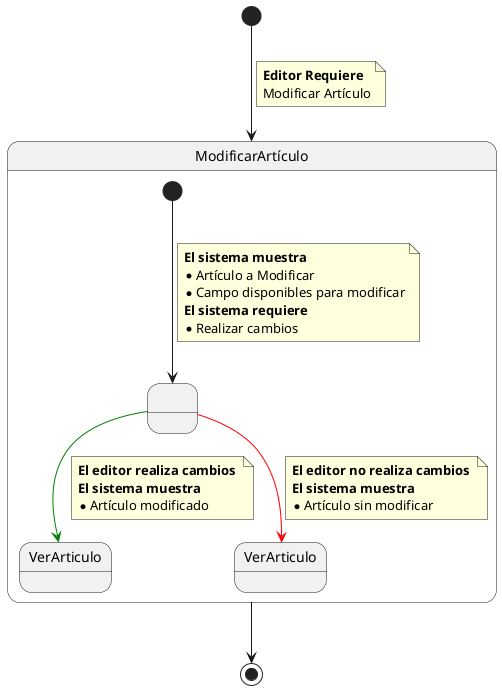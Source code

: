 @startuml Detalle Caso de Uso Modificar Artículo

State ModificarArtículo {

    State  " " as vacio  
    State  "VerArticulo" as vacio2  
    State  "VerArticulo" as vacio3 

    [*] ---> vacio
    note on link
        **El sistema muestra **
        *Artículo a Modificar
        *Campo disponibles para modificar
        **El sistema requiere **
        * Realizar cambios
    end note

    vacio -[#Green]-> vacio2
    note on link
        **El editor realiza cambios **
        **El sistema muestra **
        *Artículo modificado
    end note

    vacio -[#Red]-> vacio3
    note on link
        **El editor no realiza cambios **
        **El sistema muestra **
        *Artículo sin modificar
    end note


}

[*] --> ModificarArtículo
note on link
    **Editor Requiere **
    Modificar Artículo
end note

ModificarArtículo --> [*]

@enduml